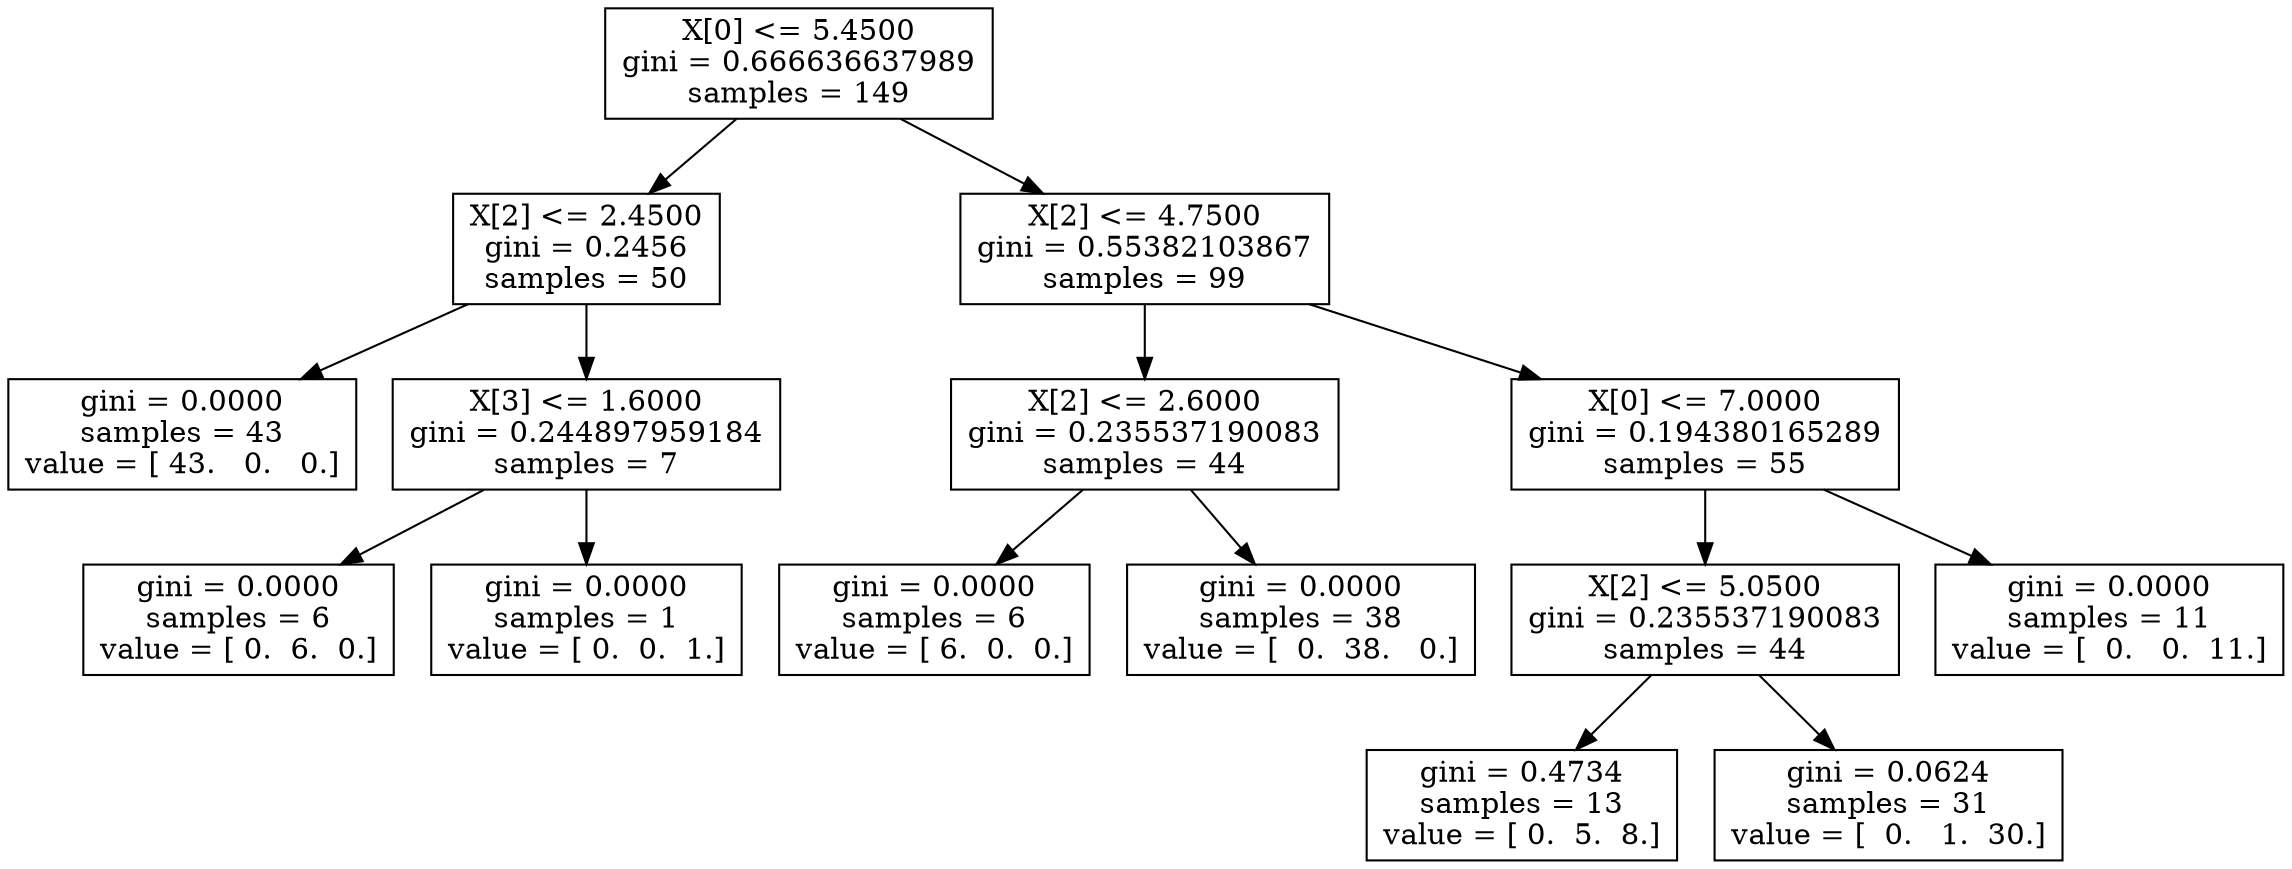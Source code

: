digraph Tree {
0 [label="X[0] <= 5.4500\ngini = 0.666636637989\nsamples = 149", shape="box"] ;
1 [label="X[2] <= 2.4500\ngini = 0.2456\nsamples = 50", shape="box"] ;
0 -> 1 ;
2 [label="gini = 0.0000\nsamples = 43\nvalue = [ 43.   0.   0.]", shape="box"] ;
1 -> 2 ;
3 [label="X[3] <= 1.6000\ngini = 0.244897959184\nsamples = 7", shape="box"] ;
1 -> 3 ;
4 [label="gini = 0.0000\nsamples = 6\nvalue = [ 0.  6.  0.]", shape="box"] ;
3 -> 4 ;
5 [label="gini = 0.0000\nsamples = 1\nvalue = [ 0.  0.  1.]", shape="box"] ;
3 -> 5 ;
6 [label="X[2] <= 4.7500\ngini = 0.55382103867\nsamples = 99", shape="box"] ;
0 -> 6 ;
7 [label="X[2] <= 2.6000\ngini = 0.235537190083\nsamples = 44", shape="box"] ;
6 -> 7 ;
8 [label="gini = 0.0000\nsamples = 6\nvalue = [ 6.  0.  0.]", shape="box"] ;
7 -> 8 ;
9 [label="gini = 0.0000\nsamples = 38\nvalue = [  0.  38.   0.]", shape="box"] ;
7 -> 9 ;
10 [label="X[0] <= 7.0000\ngini = 0.194380165289\nsamples = 55", shape="box"] ;
6 -> 10 ;
11 [label="X[2] <= 5.0500\ngini = 0.235537190083\nsamples = 44", shape="box"] ;
10 -> 11 ;
12 [label="gini = 0.4734\nsamples = 13\nvalue = [ 0.  5.  8.]", shape="box"] ;
11 -> 12 ;
13 [label="gini = 0.0624\nsamples = 31\nvalue = [  0.   1.  30.]", shape="box"] ;
11 -> 13 ;
14 [label="gini = 0.0000\nsamples = 11\nvalue = [  0.   0.  11.]", shape="box"] ;
10 -> 14 ;
}